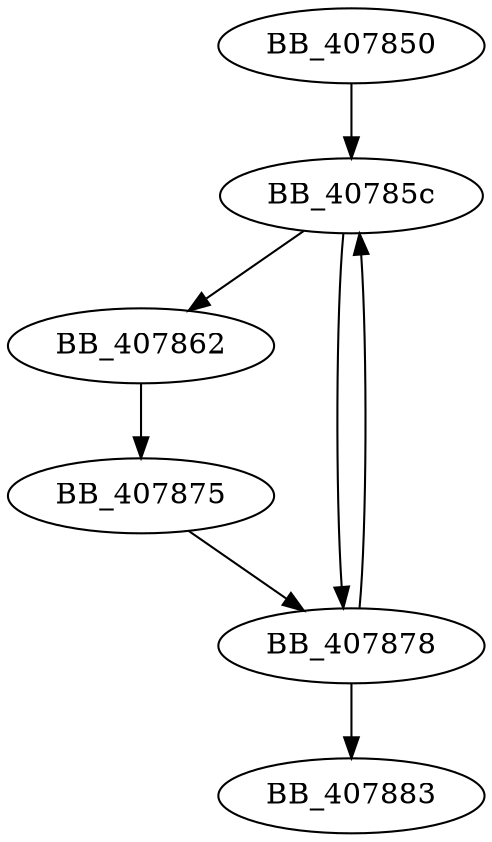 DiGraph __mtinitlocks{
BB_407850->BB_40785c
BB_40785c->BB_407862
BB_40785c->BB_407878
BB_407862->BB_407875
BB_407875->BB_407878
BB_407878->BB_40785c
BB_407878->BB_407883
}
